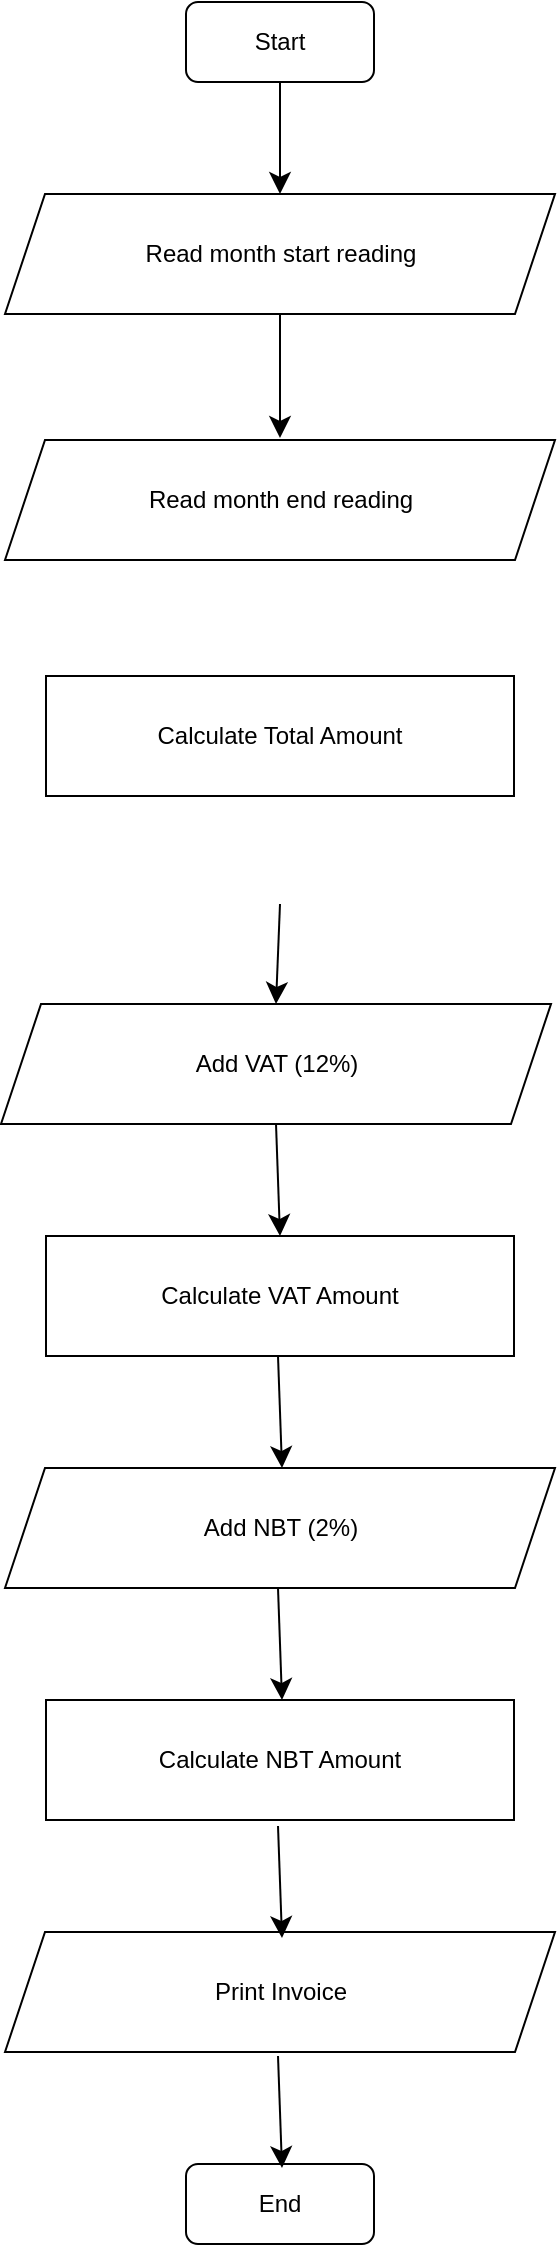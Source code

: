 <mxfile version="24.0.4" type="github">
  <diagram name="Page-1" id="K7NV4D_8GM1_fPgMcDhH">
    <mxGraphModel dx="1112" dy="1186" grid="0" gridSize="10" guides="1" tooltips="1" connect="1" arrows="1" fold="1" page="0" pageScale="1" pageWidth="850" pageHeight="1100" math="0" shadow="0">
      <root>
        <mxCell id="0" />
        <mxCell id="1" parent="0" />
        <mxCell id="Wp7nARzc3UCDha3wbuE0-2" value="Start" style="rounded=1;whiteSpace=wrap;html=1;" vertex="1" parent="1">
          <mxGeometry x="64" y="-155" width="94" height="40" as="geometry" />
        </mxCell>
        <mxCell id="Wp7nARzc3UCDha3wbuE0-5" value="Read month start reading" style="shape=parallelogram;perimeter=parallelogramPerimeter;whiteSpace=wrap;html=1;fixedSize=1;" vertex="1" parent="1">
          <mxGeometry x="-26.5" y="-59" width="275" height="60" as="geometry" />
        </mxCell>
        <mxCell id="Wp7nARzc3UCDha3wbuE0-9" value="End" style="rounded=1;whiteSpace=wrap;html=1;" vertex="1" parent="1">
          <mxGeometry x="64" y="926" width="94" height="40" as="geometry" />
        </mxCell>
        <mxCell id="Wp7nARzc3UCDha3wbuE0-10" value="" style="endArrow=classic;html=1;rounded=0;fontSize=12;startSize=8;endSize=8;curved=1;exitX=0.5;exitY=1;exitDx=0;exitDy=0;" edge="1" parent="1" source="Wp7nARzc3UCDha3wbuE0-2" target="Wp7nARzc3UCDha3wbuE0-5">
          <mxGeometry width="50" height="50" relative="1" as="geometry">
            <mxPoint x="175" y="225" as="sourcePoint" />
            <mxPoint x="225" y="175" as="targetPoint" />
          </mxGeometry>
        </mxCell>
        <mxCell id="Wp7nARzc3UCDha3wbuE0-12" value="" style="endArrow=classic;html=1;rounded=0;fontSize=12;startSize=8;endSize=8;curved=1;exitX=0.5;exitY=1;exitDx=0;exitDy=0;entryX=0.5;entryY=0;entryDx=0;entryDy=0;" edge="1" parent="1" source="Wp7nARzc3UCDha3wbuE0-5">
          <mxGeometry width="50" height="50" relative="1" as="geometry">
            <mxPoint x="121" y="-105" as="sourcePoint" />
            <mxPoint x="111" y="63" as="targetPoint" />
          </mxGeometry>
        </mxCell>
        <mxCell id="Wp7nARzc3UCDha3wbuE0-13" value="" style="endArrow=classic;html=1;rounded=0;fontSize=12;startSize=8;endSize=8;curved=1;exitX=0.5;exitY=1;exitDx=0;exitDy=0;entryX=0.5;entryY=0;entryDx=0;entryDy=0;" edge="1" parent="1">
          <mxGeometry width="50" height="50" relative="1" as="geometry">
            <mxPoint x="111" y="296" as="sourcePoint" />
            <mxPoint x="109" y="346" as="targetPoint" />
          </mxGeometry>
        </mxCell>
        <mxCell id="Wp7nARzc3UCDha3wbuE0-14" value="" style="endArrow=classic;html=1;rounded=0;fontSize=12;startSize=8;endSize=8;curved=1;exitX=0.5;exitY=1;exitDx=0;exitDy=0;entryX=0.5;entryY=0;entryDx=0;entryDy=0;" edge="1" parent="1">
          <mxGeometry width="50" height="50" relative="1" as="geometry">
            <mxPoint x="109" y="406" as="sourcePoint" />
            <mxPoint x="111" y="462" as="targetPoint" />
          </mxGeometry>
        </mxCell>
        <mxCell id="Wp7nARzc3UCDha3wbuE0-16" value="Calculate Total Amount" style="rounded=0;whiteSpace=wrap;html=1;" vertex="1" parent="1">
          <mxGeometry x="-6" y="182" width="234" height="60" as="geometry" />
        </mxCell>
        <mxCell id="Wp7nARzc3UCDha3wbuE0-17" value="Add VAT (12%)" style="shape=parallelogram;perimeter=parallelogramPerimeter;whiteSpace=wrap;html=1;fixedSize=1;" vertex="1" parent="1">
          <mxGeometry x="-28.5" y="346" width="275" height="60" as="geometry" />
        </mxCell>
        <mxCell id="Wp7nARzc3UCDha3wbuE0-18" value="Calculate VAT Amount" style="rounded=0;whiteSpace=wrap;html=1;" vertex="1" parent="1">
          <mxGeometry x="-6" y="462" width="234" height="60" as="geometry" />
        </mxCell>
        <mxCell id="Wp7nARzc3UCDha3wbuE0-19" value="Add NBT (2%)" style="shape=parallelogram;perimeter=parallelogramPerimeter;whiteSpace=wrap;html=1;fixedSize=1;" vertex="1" parent="1">
          <mxGeometry x="-26.5" y="578" width="275" height="60" as="geometry" />
        </mxCell>
        <mxCell id="Wp7nARzc3UCDha3wbuE0-20" value="Calculate NBT Amount" style="rounded=0;whiteSpace=wrap;html=1;" vertex="1" parent="1">
          <mxGeometry x="-6" y="694" width="234" height="60" as="geometry" />
        </mxCell>
        <mxCell id="Wp7nARzc3UCDha3wbuE0-21" value="Print Invoice" style="shape=parallelogram;perimeter=parallelogramPerimeter;whiteSpace=wrap;html=1;fixedSize=1;" vertex="1" parent="1">
          <mxGeometry x="-26.5" y="810" width="275" height="60" as="geometry" />
        </mxCell>
        <mxCell id="Wp7nARzc3UCDha3wbuE0-22" value="" style="endArrow=classic;html=1;rounded=0;fontSize=12;startSize=8;endSize=8;curved=1;exitX=0.5;exitY=1;exitDx=0;exitDy=0;entryX=0.5;entryY=0;entryDx=0;entryDy=0;" edge="1" parent="1">
          <mxGeometry width="50" height="50" relative="1" as="geometry">
            <mxPoint x="110" y="522" as="sourcePoint" />
            <mxPoint x="112" y="578" as="targetPoint" />
          </mxGeometry>
        </mxCell>
        <mxCell id="Wp7nARzc3UCDha3wbuE0-23" value="" style="endArrow=classic;html=1;rounded=0;fontSize=12;startSize=8;endSize=8;curved=1;exitX=0.5;exitY=1;exitDx=0;exitDy=0;entryX=0.5;entryY=0;entryDx=0;entryDy=0;" edge="1" parent="1">
          <mxGeometry width="50" height="50" relative="1" as="geometry">
            <mxPoint x="110" y="638" as="sourcePoint" />
            <mxPoint x="112" y="694" as="targetPoint" />
          </mxGeometry>
        </mxCell>
        <mxCell id="Wp7nARzc3UCDha3wbuE0-24" value="" style="endArrow=classic;html=1;rounded=0;fontSize=12;startSize=8;endSize=8;curved=1;exitX=0.5;exitY=1;exitDx=0;exitDy=0;entryX=0.5;entryY=0;entryDx=0;entryDy=0;" edge="1" parent="1">
          <mxGeometry width="50" height="50" relative="1" as="geometry">
            <mxPoint x="110" y="757" as="sourcePoint" />
            <mxPoint x="112" y="813" as="targetPoint" />
          </mxGeometry>
        </mxCell>
        <mxCell id="Wp7nARzc3UCDha3wbuE0-25" value="" style="endArrow=classic;html=1;rounded=0;fontSize=12;startSize=8;endSize=8;curved=1;exitX=0.5;exitY=1;exitDx=0;exitDy=0;entryX=0.5;entryY=0;entryDx=0;entryDy=0;" edge="1" parent="1">
          <mxGeometry width="50" height="50" relative="1" as="geometry">
            <mxPoint x="110" y="872" as="sourcePoint" />
            <mxPoint x="112" y="928" as="targetPoint" />
          </mxGeometry>
        </mxCell>
        <mxCell id="Wp7nARzc3UCDha3wbuE0-26" value="Read month end reading" style="shape=parallelogram;perimeter=parallelogramPerimeter;whiteSpace=wrap;html=1;fixedSize=1;" vertex="1" parent="1">
          <mxGeometry x="-26.5" y="64" width="275" height="60" as="geometry" />
        </mxCell>
      </root>
    </mxGraphModel>
  </diagram>
</mxfile>
